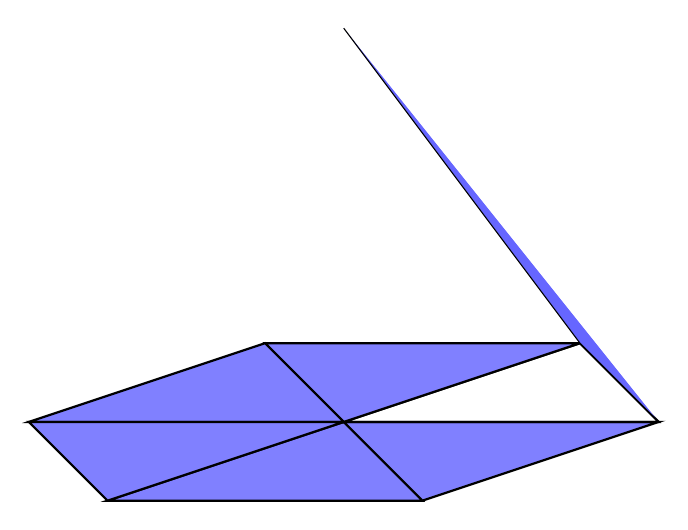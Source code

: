 \begin{tikzpicture}

% Define coordinates for vertices
\coordinate (A) at (0,0);
\coordinate (B) at (4,0);
\coordinate (C) at (7,1);
\coordinate (D) at (6,2);
\coordinate (E) at (2,2);
\coordinate (F) at (-1,1);
\coordinate (P) at (3,1);
\coordinate (Q) at (3,6);

% Draw triangles
\draw[thick,fill={blue!50}] (A) -- (B) -- (P) -- cycle;
\draw[thick,fill={blue!50}] (B) -- (C) -- (P) -- cycle;
\draw[thick] (C) -- (D) -- (P) -- cycle;
\draw[thick,fill={blue!50}] (D) -- (E) -- (P) -- cycle;
\draw[thick,fill={blue!50}] (E) -- (F) -- (P) -- cycle;
\draw[thick,fill={blue!50}] (F) -- (A) -- (P) -- cycle;

% Draw the shape function
\draw[fill={blue!60}] (C) -- (D) -- (Q);


\end{tikzpicture}

%%% Local Variables:
%%% mode: latex
%%% TeX-master: "linear-hat"
%%% End:
